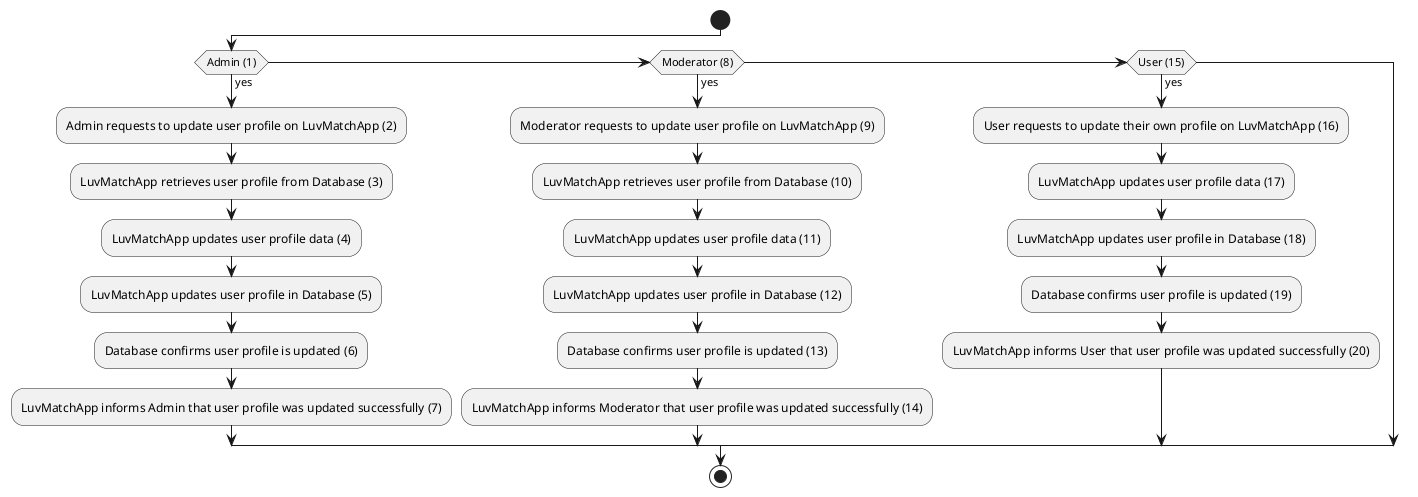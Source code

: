 @startuml

start

if (Admin (1)) then (yes)
   :Admin requests to update user profile on LuvMatchApp (2);
   :LuvMatchApp retrieves user profile from Database (3);
   :LuvMatchApp updates user profile data (4);
   :LuvMatchApp updates user profile in Database (5);
   :Database confirms user profile is updated (6);
   :LuvMatchApp informs Admin that user profile was updated successfully (7);
else if (Moderator (8)) then (yes)
   :Moderator requests to update user profile on LuvMatchApp (9);
   :LuvMatchApp retrieves user profile from Database (10);
   :LuvMatchApp updates user profile data (11);
   :LuvMatchApp updates user profile in Database (12);
   :Database confirms user profile is updated (13);
   :LuvMatchApp informs Moderator that user profile was updated successfully (14);
else if (User (15)) then (yes)
   :User requests to update their own profile on LuvMatchApp (16);
   :LuvMatchApp updates user profile data (17);
   :LuvMatchApp updates user profile in Database (18);
   :Database confirms user profile is updated (19);
   :LuvMatchApp informs User that user profile was updated successfully (20);
endif

stop

@enduml
